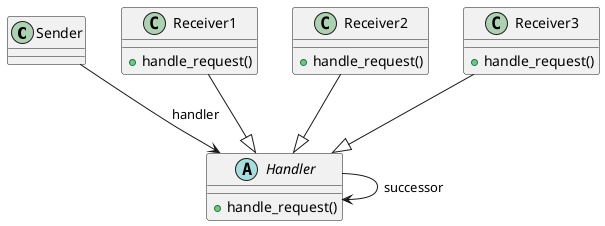 @startuml

class Sender

abstract class Handler{
    + handle_request()
}

class Receiver1{
    + handle_request()
}

class Receiver2{
    + handle_request()
}

class Receiver3{
    + handle_request()
}

Receiver1 --|> Handler
Receiver2 --|> Handler
Receiver3 --|> Handler

Sender --> Handler: handler

Handler --> Handler: successor

@enduml
